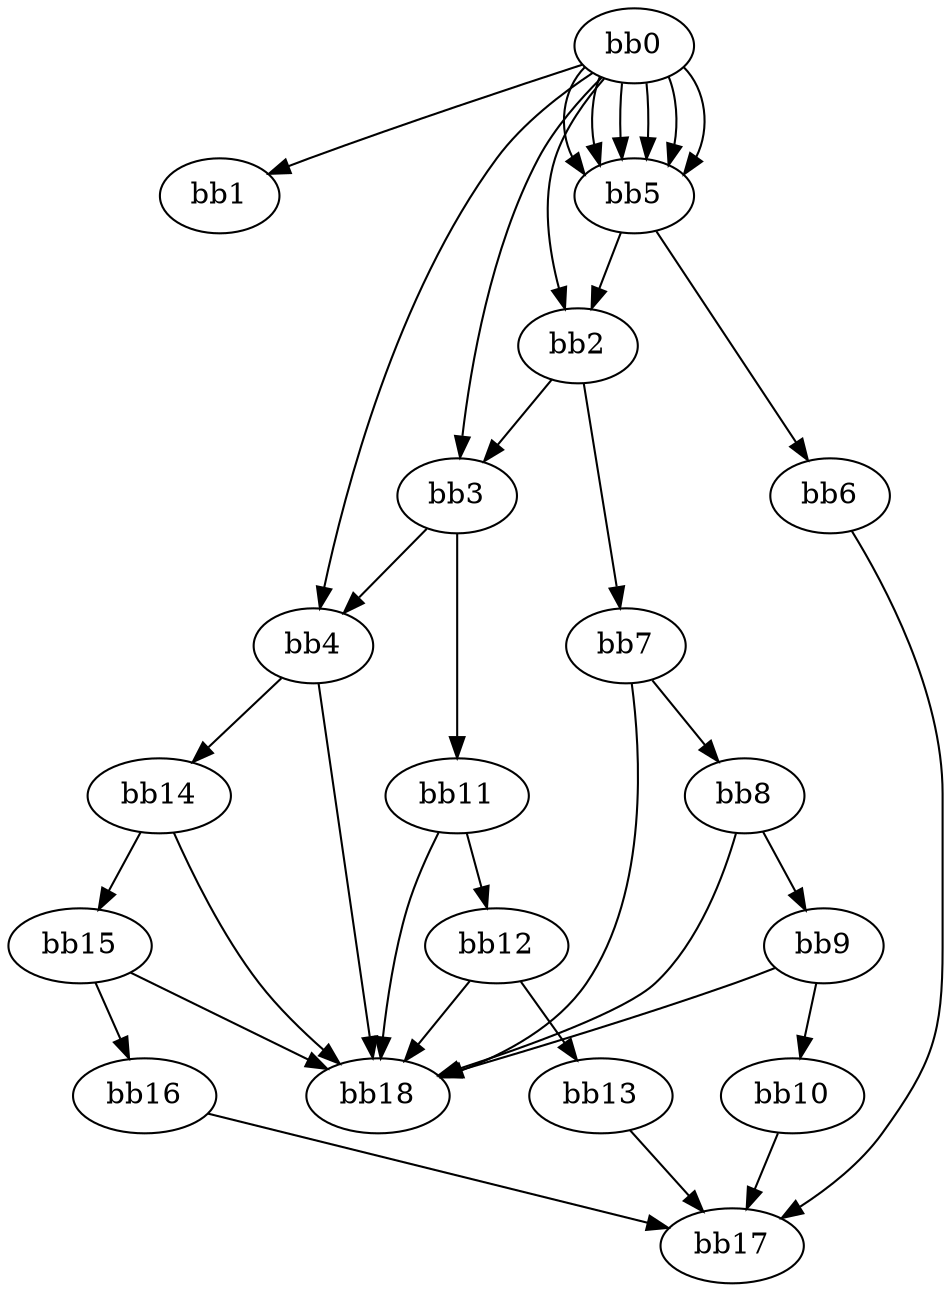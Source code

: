 digraph {
    0 [ label = "bb0\l" ]
    1 [ label = "bb1\l" ]
    2 [ label = "bb2\l" ]
    3 [ label = "bb3\l" ]
    4 [ label = "bb4\l" ]
    5 [ label = "bb5\l" ]
    6 [ label = "bb6\l" ]
    7 [ label = "bb7\l" ]
    8 [ label = "bb8\l" ]
    9 [ label = "bb9\l" ]
    10 [ label = "bb10\l" ]
    11 [ label = "bb11\l" ]
    12 [ label = "bb12\l" ]
    13 [ label = "bb13\l" ]
    14 [ label = "bb14\l" ]
    15 [ label = "bb15\l" ]
    16 [ label = "bb16\l" ]
    17 [ label = "bb17\l" ]
    18 [ label = "bb18\l" ]
    0 -> 1 [ ]
    0 -> 2 [ ]
    0 -> 3 [ ]
    0 -> 4 [ ]
    0 -> 5 [ ]
    0 -> 5 [ ]
    0 -> 5 [ ]
    0 -> 5 [ ]
    0 -> 5 [ ]
    0 -> 5 [ ]
    2 -> 3 [ ]
    2 -> 7 [ ]
    3 -> 4 [ ]
    3 -> 11 [ ]
    4 -> 14 [ ]
    4 -> 18 [ ]
    5 -> 2 [ ]
    5 -> 6 [ ]
    6 -> 17 [ ]
    7 -> 8 [ ]
    7 -> 18 [ ]
    8 -> 9 [ ]
    8 -> 18 [ ]
    9 -> 10 [ ]
    9 -> 18 [ ]
    10 -> 17 [ ]
    11 -> 12 [ ]
    11 -> 18 [ ]
    12 -> 13 [ ]
    12 -> 18 [ ]
    13 -> 17 [ ]
    14 -> 15 [ ]
    14 -> 18 [ ]
    15 -> 16 [ ]
    15 -> 18 [ ]
    16 -> 17 [ ]
}

